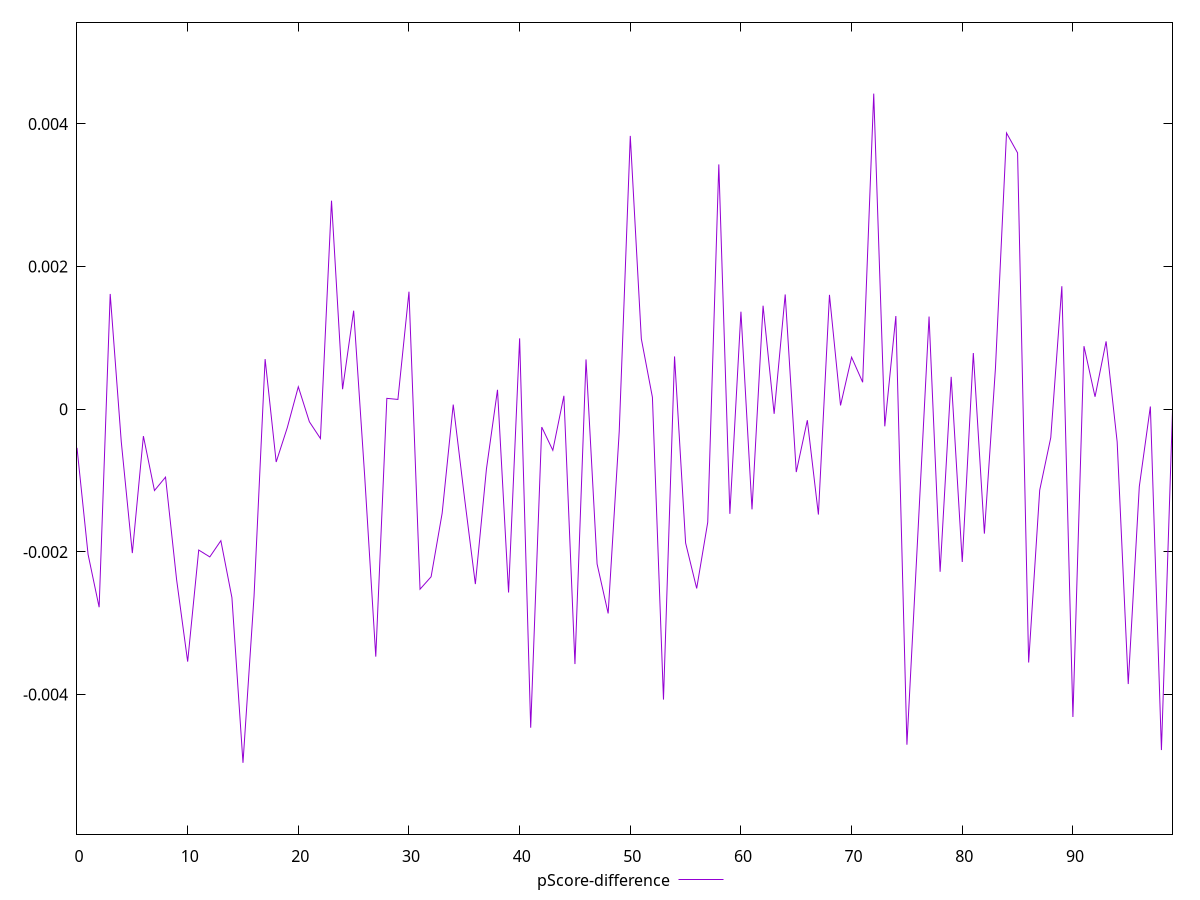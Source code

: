 reset

$pScoreDifference <<EOF
0 -0.0005409386702001084
1 -0.0020340587783163055
2 -0.0027754441866867374
3 0.0016167363538922563
4 -0.0004542912128393528
5 -0.0020162658328676253
6 -0.00037661345371908794
7 -0.001139647538361488
8 -0.0009516888387204325
9 -0.0023878469226679133
10 -0.003538339889262998
11 -0.0019738746957700393
12 -0.002070086507254154
13 -0.0018426167234085744
14 -0.002641237266887142
15 -0.0049566702691226094
16 -0.0026192005213192537
17 0.0007034701128513232
18 -0.0007395543654498127
19 -0.0002594577900789652
20 0.0003151456908561112
21 -0.0001755482070240344
22 -0.0004106255228553124
23 0.0029237542948088446
24 0.00028078941137898994
25 0.0013819391396916458
26 -0.0009418515147856521
27 -0.0034683078333552775
28 0.00015289198812129534
29 0.00013762183282017837
30 0.0016483863662135612
31 -0.0025227427371290467
32 -0.002348596178676443
33 -0.0014561805198290978
34 0.00006565931706847827
35 -0.0012175521438528847
36 -0.0024507998609952786
37 -0.0008388525542093461
38 0.00027257846845873956
39 -0.0025691206676232703
40 0.0009941385363638755
41 -0.0044650568950332925
42 -0.0002500348602567648
43 -0.0005754323014848239
44 0.00018870392513770096
45 -0.0035724511393873115
46 0.0006987056646921008
47 -0.002168981644650181
48 -0.002862601949086052
49 -0.000313028872613752
50 0.0038321400720089382
51 0.0009861088226750248
52 0.00016804110557755436
53 -0.004070778224842364
54 0.0007402385908672482
55 -0.001874864039781876
56 -0.0025122110190027858
57 -0.0015837231811969277
58 0.0034328959882330423
59 -0.0014666580676095942
60 0.0013679541861386646
61 -0.0014034772534077256
62 0.0014518378297206924
63 -0.00006357616710772618
64 0.0016092526465756318
65 -0.0008806235612902613
66 -0.0001537884653544097
67 -0.0014764733383620943
68 0.0016037251508533856
69 0.00005367084438856473
70 0.0007294313214245562
71 0.0003783770365501926
72 0.004425062122931256
73 -0.00023939943725526103
74 0.0013072190730473165
75 -0.00470347389193182
76 -0.0017172448622069236
77 0.0012993941693596467
78 -0.002278831419853189
79 0.00045473023676789737
80 -0.0021410160767237896
81 0.000788648248717827
82 -0.001743603857791154
83 0.0005749012362650241
84 0.0038732974328603564
85 0.003594146848654556
86 -0.003550415102570703
87 -0.0011338491780095161
88 -0.0003970831542382536
89 0.0017245308815629912
90 -0.004314523710849727
91 0.0008843789788686163
92 0.00017489387023972292
93 0.0009516284180002277
94 -0.00045836517061959015
95 -0.0038528451778567785
96 -0.0010843141180605365
97 0.0000383311388807428
98 -0.004777688774800115
99 -0.00002661624125410711
EOF

set key outside below
set xrange [0:99]
set yrange [-0.0059566702691226095:0.005425062122931256]
set trange [-0.0059566702691226095:0.005425062122931256]
set terminal svg size 640, 500 enhanced background rgb 'white'
set output "report_00017_2021-02-10T15-08-03.406Z/first-contentful-paint/samples/pages+cached+noadtech+nomedia/pScore-difference/values.svg"

plot $pScoreDifference title "pScore-difference" with line

reset

